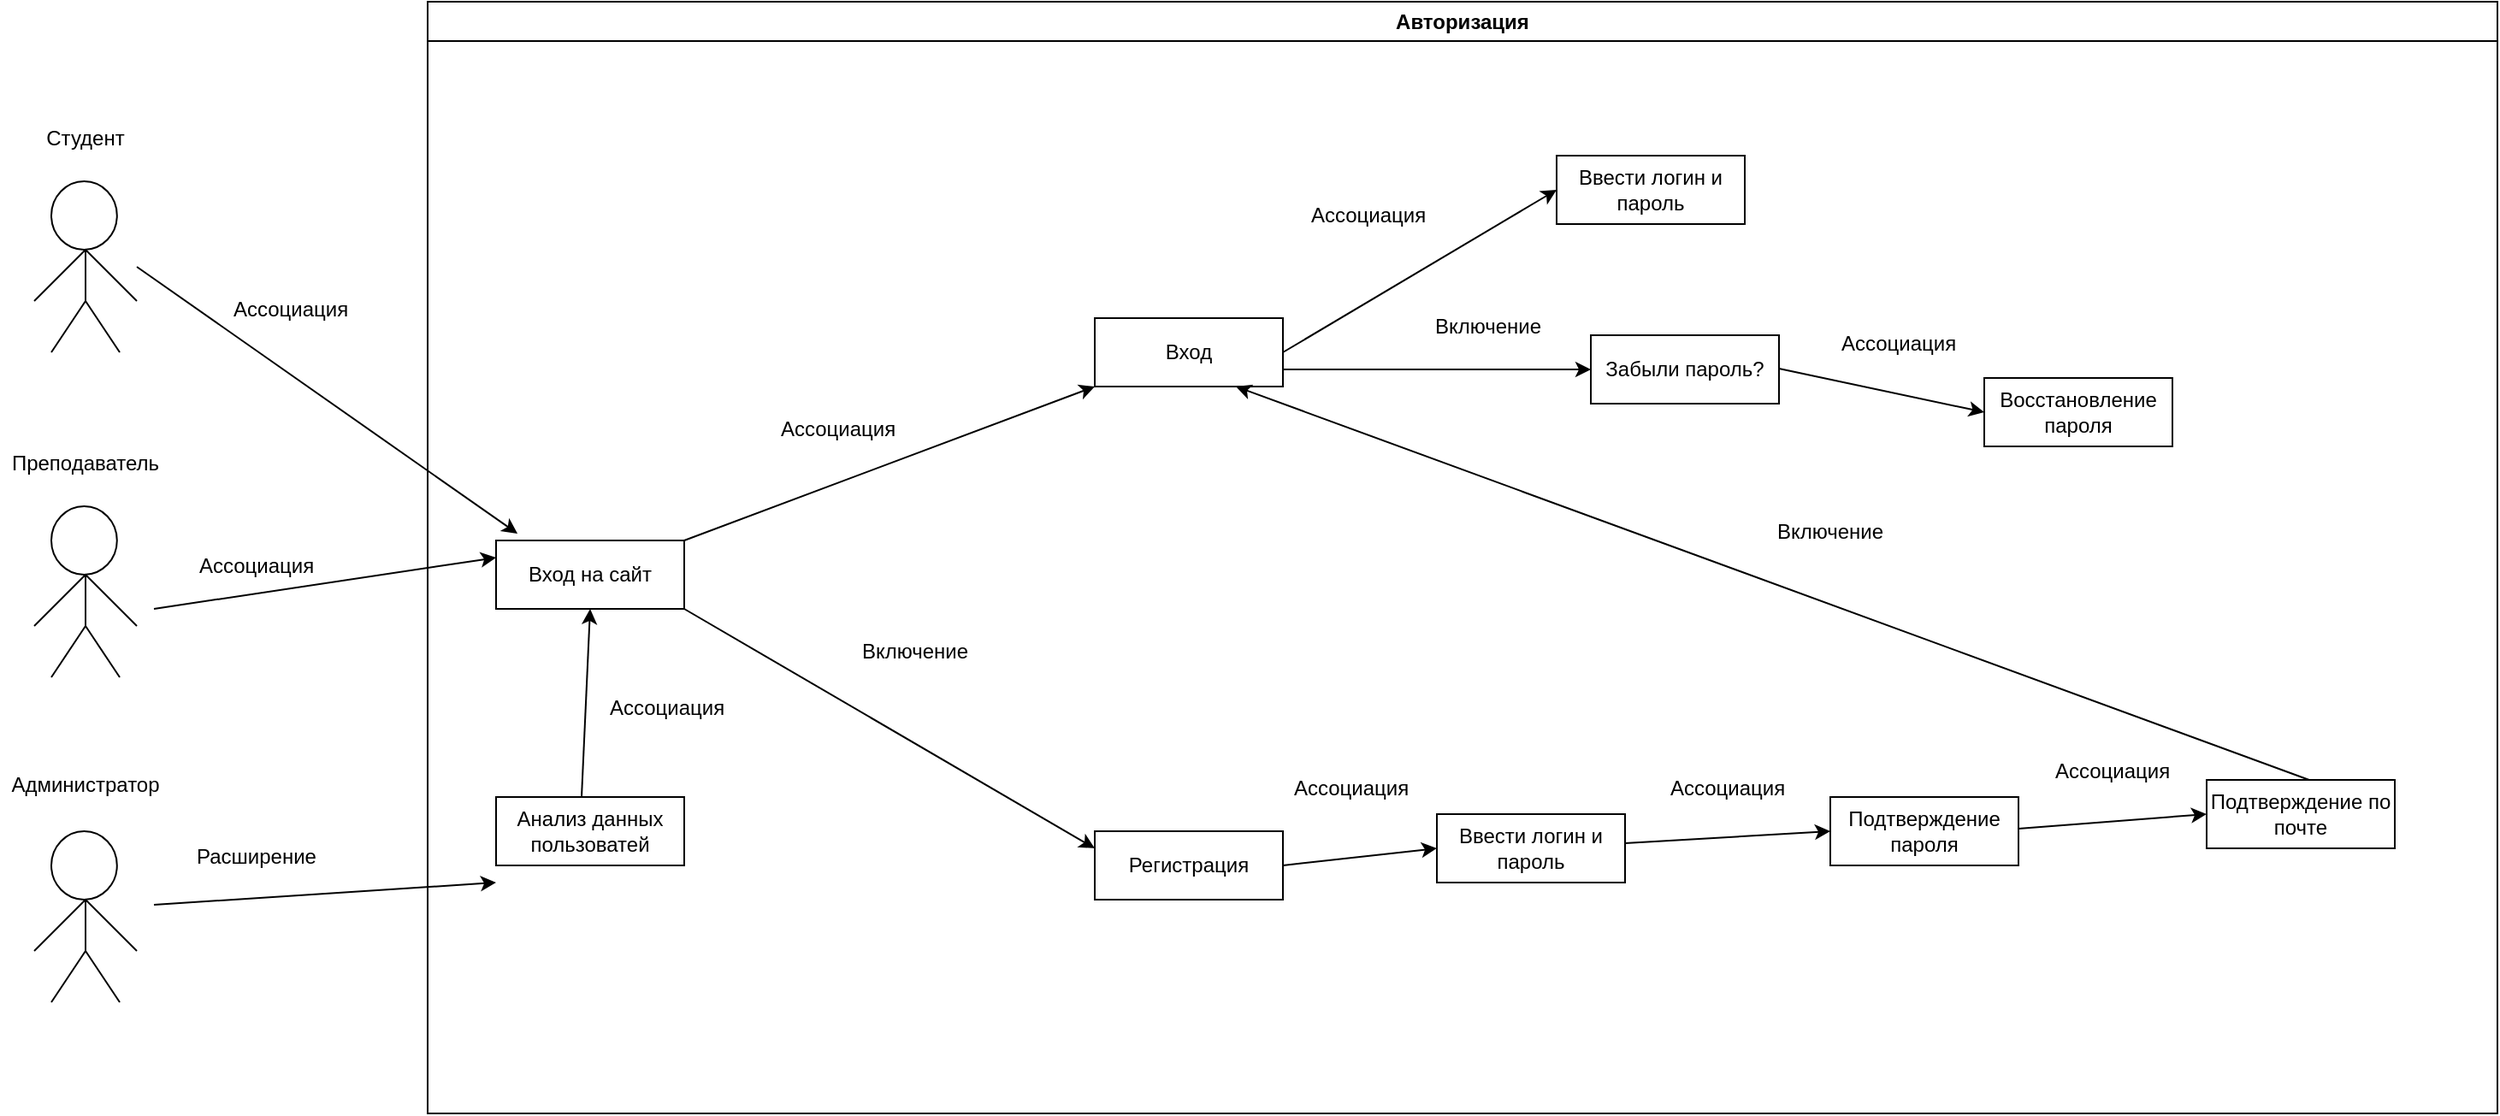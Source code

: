 <mxfile version="23.1.8" type="github">
  <diagram name="Page-1" id="e7e014a7-5840-1c2e-5031-d8a46d1fe8dd">
    <mxGraphModel dx="1386" dy="791" grid="1" gridSize="10" guides="1" tooltips="1" connect="1" arrows="1" fold="1" page="1" pageScale="1" pageWidth="1169" pageHeight="826" background="none" math="0" shadow="0">
      <root>
        <mxCell id="0" />
        <mxCell id="1" parent="0" />
        <mxCell id="UfC7LisgrTAivx7unYqm-83" value="Авторизация" style="swimlane;whiteSpace=wrap;html=1;" parent="1" vertex="1">
          <mxGeometry x="460" y="30" width="1210" height="650" as="geometry" />
        </mxCell>
        <mxCell id="UfC7LisgrTAivx7unYqm-62" value="" style="group" parent="UfC7LisgrTAivx7unYqm-83" vertex="1" connectable="0">
          <mxGeometry x="-230" y="105" width="60" height="100" as="geometry" />
        </mxCell>
        <mxCell id="UfC7LisgrTAivx7unYqm-42" value="" style="endArrow=none;html=1;rounded=0;" parent="UfC7LisgrTAivx7unYqm-62" edge="1">
          <mxGeometry width="50" height="50" relative="1" as="geometry">
            <mxPoint x="10" y="100" as="sourcePoint" />
            <mxPoint x="30" y="70" as="targetPoint" />
          </mxGeometry>
        </mxCell>
        <mxCell id="UfC7LisgrTAivx7unYqm-43" value="" style="endArrow=none;html=1;rounded=0;" parent="UfC7LisgrTAivx7unYqm-62" edge="1">
          <mxGeometry width="50" height="50" relative="1" as="geometry">
            <mxPoint x="30" y="70" as="sourcePoint" />
            <mxPoint x="50" y="100" as="targetPoint" />
          </mxGeometry>
        </mxCell>
        <mxCell id="UfC7LisgrTAivx7unYqm-45" value="" style="endArrow=none;html=1;rounded=0;" parent="UfC7LisgrTAivx7unYqm-62" edge="1">
          <mxGeometry width="50" height="50" relative="1" as="geometry">
            <mxPoint x="30" y="70" as="sourcePoint" />
            <mxPoint x="30" y="40" as="targetPoint" />
          </mxGeometry>
        </mxCell>
        <mxCell id="UfC7LisgrTAivx7unYqm-46" value="" style="ellipse;whiteSpace=wrap;html=1;" parent="UfC7LisgrTAivx7unYqm-62" vertex="1">
          <mxGeometry x="10" width="38.4" height="40" as="geometry" />
        </mxCell>
        <mxCell id="UfC7LisgrTAivx7unYqm-47" value="" style="endArrow=none;html=1;rounded=0;" parent="UfC7LisgrTAivx7unYqm-62" edge="1">
          <mxGeometry width="50" height="50" relative="1" as="geometry">
            <mxPoint y="70" as="sourcePoint" />
            <mxPoint x="30" y="40" as="targetPoint" />
          </mxGeometry>
        </mxCell>
        <mxCell id="UfC7LisgrTAivx7unYqm-49" value="" style="endArrow=none;html=1;rounded=0;" parent="UfC7LisgrTAivx7unYqm-62" edge="1">
          <mxGeometry width="50" height="50" relative="1" as="geometry">
            <mxPoint x="30" y="40" as="sourcePoint" />
            <mxPoint x="60" y="70" as="targetPoint" />
          </mxGeometry>
        </mxCell>
        <mxCell id="UfC7LisgrTAivx7unYqm-63" value="" style="group" parent="UfC7LisgrTAivx7unYqm-83" vertex="1" connectable="0">
          <mxGeometry x="-230" y="485" width="60" height="100" as="geometry" />
        </mxCell>
        <mxCell id="UfC7LisgrTAivx7unYqm-64" value="" style="endArrow=none;html=1;rounded=0;" parent="UfC7LisgrTAivx7unYqm-63" edge="1">
          <mxGeometry width="50" height="50" relative="1" as="geometry">
            <mxPoint x="10" y="100" as="sourcePoint" />
            <mxPoint x="30" y="70" as="targetPoint" />
          </mxGeometry>
        </mxCell>
        <mxCell id="UfC7LisgrTAivx7unYqm-65" value="" style="endArrow=none;html=1;rounded=0;" parent="UfC7LisgrTAivx7unYqm-63" edge="1">
          <mxGeometry width="50" height="50" relative="1" as="geometry">
            <mxPoint x="30" y="70" as="sourcePoint" />
            <mxPoint x="50" y="100" as="targetPoint" />
          </mxGeometry>
        </mxCell>
        <mxCell id="UfC7LisgrTAivx7unYqm-66" value="" style="endArrow=none;html=1;rounded=0;" parent="UfC7LisgrTAivx7unYqm-63" edge="1">
          <mxGeometry width="50" height="50" relative="1" as="geometry">
            <mxPoint x="30" y="70" as="sourcePoint" />
            <mxPoint x="30" y="40" as="targetPoint" />
          </mxGeometry>
        </mxCell>
        <mxCell id="UfC7LisgrTAivx7unYqm-67" value="" style="ellipse;whiteSpace=wrap;html=1;" parent="UfC7LisgrTAivx7unYqm-63" vertex="1">
          <mxGeometry x="10" width="38.4" height="40" as="geometry" />
        </mxCell>
        <mxCell id="UfC7LisgrTAivx7unYqm-68" value="" style="endArrow=none;html=1;rounded=0;" parent="UfC7LisgrTAivx7unYqm-63" edge="1">
          <mxGeometry width="50" height="50" relative="1" as="geometry">
            <mxPoint y="70" as="sourcePoint" />
            <mxPoint x="30" y="40" as="targetPoint" />
          </mxGeometry>
        </mxCell>
        <mxCell id="UfC7LisgrTAivx7unYqm-69" value="" style="endArrow=none;html=1;rounded=0;" parent="UfC7LisgrTAivx7unYqm-63" edge="1">
          <mxGeometry width="50" height="50" relative="1" as="geometry">
            <mxPoint x="30" y="40" as="sourcePoint" />
            <mxPoint x="60" y="70" as="targetPoint" />
          </mxGeometry>
        </mxCell>
        <mxCell id="UfC7LisgrTAivx7unYqm-71" value="" style="group" parent="UfC7LisgrTAivx7unYqm-83" vertex="1" connectable="0">
          <mxGeometry x="-230" y="295" width="60" height="100" as="geometry" />
        </mxCell>
        <mxCell id="UfC7LisgrTAivx7unYqm-72" value="" style="endArrow=none;html=1;rounded=0;" parent="UfC7LisgrTAivx7unYqm-71" edge="1">
          <mxGeometry width="50" height="50" relative="1" as="geometry">
            <mxPoint x="10" y="100" as="sourcePoint" />
            <mxPoint x="30" y="70" as="targetPoint" />
          </mxGeometry>
        </mxCell>
        <mxCell id="UfC7LisgrTAivx7unYqm-73" value="" style="endArrow=none;html=1;rounded=0;" parent="UfC7LisgrTAivx7unYqm-71" edge="1">
          <mxGeometry width="50" height="50" relative="1" as="geometry">
            <mxPoint x="30" y="70" as="sourcePoint" />
            <mxPoint x="50" y="100" as="targetPoint" />
          </mxGeometry>
        </mxCell>
        <mxCell id="UfC7LisgrTAivx7unYqm-74" value="" style="endArrow=none;html=1;rounded=0;" parent="UfC7LisgrTAivx7unYqm-71" edge="1">
          <mxGeometry width="50" height="50" relative="1" as="geometry">
            <mxPoint x="30" y="70" as="sourcePoint" />
            <mxPoint x="30" y="40" as="targetPoint" />
          </mxGeometry>
        </mxCell>
        <mxCell id="UfC7LisgrTAivx7unYqm-75" value="" style="ellipse;whiteSpace=wrap;html=1;" parent="UfC7LisgrTAivx7unYqm-71" vertex="1">
          <mxGeometry x="10" width="38.4" height="40" as="geometry" />
        </mxCell>
        <mxCell id="UfC7LisgrTAivx7unYqm-76" value="" style="endArrow=none;html=1;rounded=0;" parent="UfC7LisgrTAivx7unYqm-71" edge="1">
          <mxGeometry width="50" height="50" relative="1" as="geometry">
            <mxPoint y="70" as="sourcePoint" />
            <mxPoint x="30" y="40" as="targetPoint" />
          </mxGeometry>
        </mxCell>
        <mxCell id="UfC7LisgrTAivx7unYqm-77" value="" style="endArrow=none;html=1;rounded=0;" parent="UfC7LisgrTAivx7unYqm-71" edge="1">
          <mxGeometry width="50" height="50" relative="1" as="geometry">
            <mxPoint x="30" y="40" as="sourcePoint" />
            <mxPoint x="60" y="70" as="targetPoint" />
          </mxGeometry>
        </mxCell>
        <mxCell id="UfC7LisgrTAivx7unYqm-89" value="Вход на сайт" style="rounded=0;whiteSpace=wrap;html=1;" parent="UfC7LisgrTAivx7unYqm-83" vertex="1">
          <mxGeometry x="40" y="315" width="110" height="40" as="geometry" />
        </mxCell>
        <mxCell id="UfC7LisgrTAivx7unYqm-91" value="Регистрация" style="rounded=0;whiteSpace=wrap;html=1;" parent="UfC7LisgrTAivx7unYqm-83" vertex="1">
          <mxGeometry x="390" y="485" width="110" height="40" as="geometry" />
        </mxCell>
        <mxCell id="UfC7LisgrTAivx7unYqm-92" value="Вход" style="rounded=0;whiteSpace=wrap;html=1;" parent="UfC7LisgrTAivx7unYqm-83" vertex="1">
          <mxGeometry x="390" y="185" width="110" height="40" as="geometry" />
        </mxCell>
        <mxCell id="UfC7LisgrTAivx7unYqm-96" value="" style="endArrow=classic;html=1;rounded=0;exitX=1;exitY=0.5;exitDx=0;exitDy=0;entryX=0;entryY=0.5;entryDx=0;entryDy=0;" parent="UfC7LisgrTAivx7unYqm-83" source="UfC7LisgrTAivx7unYqm-92" edge="1" target="e7XCF_f8JErn4FKRmjic-29">
          <mxGeometry width="50" height="50" relative="1" as="geometry">
            <mxPoint x="560" y="265" as="sourcePoint" />
            <mxPoint x="560" y="255" as="targetPoint" />
          </mxGeometry>
        </mxCell>
        <mxCell id="UfC7LisgrTAivx7unYqm-99" value="Ввести логин и пароль" style="rounded=0;whiteSpace=wrap;html=1;" parent="UfC7LisgrTAivx7unYqm-83" vertex="1">
          <mxGeometry x="590" y="475" width="110" height="40" as="geometry" />
        </mxCell>
        <mxCell id="UfC7LisgrTAivx7unYqm-101" value="" style="endArrow=classic;html=1;rounded=0;entryX=0;entryY=0.5;entryDx=0;entryDy=0;exitX=1;exitY=0.5;exitDx=0;exitDy=0;" parent="UfC7LisgrTAivx7unYqm-83" target="UfC7LisgrTAivx7unYqm-99" edge="1" source="UfC7LisgrTAivx7unYqm-91">
          <mxGeometry width="50" height="50" relative="1" as="geometry">
            <mxPoint x="500" y="484.5" as="sourcePoint" />
            <mxPoint x="620" y="484.5" as="targetPoint" />
          </mxGeometry>
        </mxCell>
        <mxCell id="UfC7LisgrTAivx7unYqm-103" value="Подтверждение пароля" style="rounded=0;whiteSpace=wrap;html=1;" parent="UfC7LisgrTAivx7unYqm-83" vertex="1">
          <mxGeometry x="820" y="465" width="110" height="40" as="geometry" />
        </mxCell>
        <mxCell id="UfC7LisgrTAivx7unYqm-105" value="" style="endArrow=classic;html=1;rounded=0;entryX=0;entryY=0.5;entryDx=0;entryDy=0;" parent="UfC7LisgrTAivx7unYqm-83" target="UfC7LisgrTAivx7unYqm-103" edge="1">
          <mxGeometry width="50" height="50" relative="1" as="geometry">
            <mxPoint x="700" y="492.05" as="sourcePoint" />
            <mxPoint x="810" y="495" as="targetPoint" />
          </mxGeometry>
        </mxCell>
        <mxCell id="UfC7LisgrTAivx7unYqm-108" value="" style="endArrow=classic;html=1;rounded=0;entryX=0;entryY=1;entryDx=0;entryDy=0;" parent="UfC7LisgrTAivx7unYqm-83" target="UfC7LisgrTAivx7unYqm-92" edge="1">
          <mxGeometry width="50" height="50" relative="1" as="geometry">
            <mxPoint x="150" y="315" as="sourcePoint" />
            <mxPoint x="200" y="265" as="targetPoint" />
          </mxGeometry>
        </mxCell>
        <mxCell id="UfC7LisgrTAivx7unYqm-109" value="" style="endArrow=classic;html=1;rounded=0;entryX=0;entryY=0.25;entryDx=0;entryDy=0;" parent="UfC7LisgrTAivx7unYqm-83" target="UfC7LisgrTAivx7unYqm-91" edge="1">
          <mxGeometry width="50" height="50" relative="1" as="geometry">
            <mxPoint x="150" y="355" as="sourcePoint" />
            <mxPoint x="200" y="305" as="targetPoint" />
          </mxGeometry>
        </mxCell>
        <mxCell id="UfC7LisgrTAivx7unYqm-117" value="Ассоциация" style="text;html=1;align=center;verticalAlign=middle;whiteSpace=wrap;rounded=0;" parent="UfC7LisgrTAivx7unYqm-83" vertex="1">
          <mxGeometry x="210" y="235" width="60" height="30" as="geometry" />
        </mxCell>
        <mxCell id="UfC7LisgrTAivx7unYqm-119" value="Включение" style="text;html=1;align=center;verticalAlign=middle;whiteSpace=wrap;rounded=0;" parent="UfC7LisgrTAivx7unYqm-83" vertex="1">
          <mxGeometry x="255" y="365" width="60" height="30" as="geometry" />
        </mxCell>
        <mxCell id="UfC7LisgrTAivx7unYqm-120" value="Ассоциация" style="text;html=1;align=center;verticalAlign=middle;whiteSpace=wrap;rounded=0;" parent="UfC7LisgrTAivx7unYqm-83" vertex="1">
          <mxGeometry x="510" y="445" width="60" height="30" as="geometry" />
        </mxCell>
        <mxCell id="UfC7LisgrTAivx7unYqm-122" value="Ассоциация" style="text;html=1;align=center;verticalAlign=middle;whiteSpace=wrap;rounded=0;" parent="UfC7LisgrTAivx7unYqm-83" vertex="1">
          <mxGeometry x="730" y="445" width="60" height="30" as="geometry" />
        </mxCell>
        <mxCell id="UfC7LisgrTAivx7unYqm-126" value="Анализ данных пользоватей" style="rounded=0;whiteSpace=wrap;html=1;" parent="UfC7LisgrTAivx7unYqm-83" vertex="1">
          <mxGeometry x="40" y="465" width="110" height="40" as="geometry" />
        </mxCell>
        <mxCell id="UfC7LisgrTAivx7unYqm-127" value="" style="endArrow=classic;html=1;rounded=0;entryX=0.5;entryY=1;entryDx=0;entryDy=0;" parent="UfC7LisgrTAivx7unYqm-83" target="UfC7LisgrTAivx7unYqm-89" edge="1">
          <mxGeometry width="50" height="50" relative="1" as="geometry">
            <mxPoint x="90" y="465" as="sourcePoint" />
            <mxPoint x="140" y="415" as="targetPoint" />
          </mxGeometry>
        </mxCell>
        <mxCell id="UfC7LisgrTAivx7unYqm-153" value="Ассоциация" style="text;html=1;align=center;verticalAlign=middle;whiteSpace=wrap;rounded=0;" parent="UfC7LisgrTAivx7unYqm-83" vertex="1">
          <mxGeometry x="110" y="398" width="60" height="30" as="geometry" />
        </mxCell>
        <mxCell id="UfC7LisgrTAivx7unYqm-155" value="Восстановление пароля" style="rounded=0;whiteSpace=wrap;html=1;" parent="UfC7LisgrTAivx7unYqm-83" vertex="1">
          <mxGeometry x="910" y="220" width="110" height="40" as="geometry" />
        </mxCell>
        <mxCell id="e7XCF_f8JErn4FKRmjic-1" value="" style="endArrow=classic;html=1;rounded=0;" edge="1" parent="UfC7LisgrTAivx7unYqm-83">
          <mxGeometry width="50" height="50" relative="1" as="geometry">
            <mxPoint x="930" y="483.53" as="sourcePoint" />
            <mxPoint x="1040" y="475" as="targetPoint" />
          </mxGeometry>
        </mxCell>
        <mxCell id="e7XCF_f8JErn4FKRmjic-26" value="Подтверждение по почте" style="rounded=0;whiteSpace=wrap;html=1;" vertex="1" parent="UfC7LisgrTAivx7unYqm-83">
          <mxGeometry x="1040" y="455" width="110" height="40" as="geometry" />
        </mxCell>
        <mxCell id="e7XCF_f8JErn4FKRmjic-27" value="Ассоциация" style="text;html=1;align=center;verticalAlign=middle;whiteSpace=wrap;rounded=0;" vertex="1" parent="UfC7LisgrTAivx7unYqm-83">
          <mxGeometry x="955" y="435" width="60" height="30" as="geometry" />
        </mxCell>
        <mxCell id="UfC7LisgrTAivx7unYqm-98" value="Забыли пароль?" style="rounded=0;whiteSpace=wrap;html=1;" parent="UfC7LisgrTAivx7unYqm-83" vertex="1">
          <mxGeometry x="680" y="195" width="110" height="40" as="geometry" />
        </mxCell>
        <mxCell id="e7XCF_f8JErn4FKRmjic-29" value="Ввести логин и пароль" style="rounded=0;whiteSpace=wrap;html=1;" vertex="1" parent="UfC7LisgrTAivx7unYqm-83">
          <mxGeometry x="660" y="90" width="110" height="40" as="geometry" />
        </mxCell>
        <mxCell id="e7XCF_f8JErn4FKRmjic-30" value="Ассоциация" style="text;html=1;align=center;verticalAlign=middle;whiteSpace=wrap;rounded=0;" vertex="1" parent="UfC7LisgrTAivx7unYqm-83">
          <mxGeometry x="520" y="110" width="60" height="30" as="geometry" />
        </mxCell>
        <mxCell id="e7XCF_f8JErn4FKRmjic-34" value="" style="endArrow=classic;html=1;rounded=0;entryX=0.75;entryY=1;entryDx=0;entryDy=0;exitX=0.545;exitY=0;exitDx=0;exitDy=0;exitPerimeter=0;" edge="1" parent="UfC7LisgrTAivx7unYqm-83" source="e7XCF_f8JErn4FKRmjic-26" target="UfC7LisgrTAivx7unYqm-92">
          <mxGeometry width="50" height="50" relative="1" as="geometry">
            <mxPoint x="1090" y="453" as="sourcePoint" />
            <mxPoint x="1140" y="403" as="targetPoint" />
          </mxGeometry>
        </mxCell>
        <mxCell id="e7XCF_f8JErn4FKRmjic-35" value="Включение" style="text;html=1;align=center;verticalAlign=middle;whiteSpace=wrap;rounded=0;" vertex="1" parent="UfC7LisgrTAivx7unYqm-83">
          <mxGeometry x="790" y="295" width="60" height="30" as="geometry" />
        </mxCell>
        <mxCell id="e7XCF_f8JErn4FKRmjic-36" value="" style="endArrow=classic;html=1;rounded=0;exitX=1;exitY=0.5;exitDx=0;exitDy=0;entryX=0;entryY=0.5;entryDx=0;entryDy=0;" edge="1" parent="UfC7LisgrTAivx7unYqm-83" target="UfC7LisgrTAivx7unYqm-98">
          <mxGeometry width="50" height="50" relative="1" as="geometry">
            <mxPoint x="500" y="215" as="sourcePoint" />
            <mxPoint x="640" y="215" as="targetPoint" />
          </mxGeometry>
        </mxCell>
        <mxCell id="e7XCF_f8JErn4FKRmjic-38" value="Включение" style="text;html=1;align=center;verticalAlign=middle;whiteSpace=wrap;rounded=0;" vertex="1" parent="UfC7LisgrTAivx7unYqm-83">
          <mxGeometry x="590" y="175" width="60" height="30" as="geometry" />
        </mxCell>
        <mxCell id="UfC7LisgrTAivx7unYqm-84" value="Администратор" style="text;html=1;align=center;verticalAlign=middle;whiteSpace=wrap;rounded=0;" parent="UfC7LisgrTAivx7unYqm-83" vertex="1">
          <mxGeometry x="-250" y="438" width="100" height="40" as="geometry" />
        </mxCell>
        <mxCell id="UfC7LisgrTAivx7unYqm-85" value="Студент" style="text;html=1;align=center;verticalAlign=middle;whiteSpace=wrap;rounded=0;" parent="UfC7LisgrTAivx7unYqm-83" vertex="1">
          <mxGeometry x="-230" y="65" width="60" height="30" as="geometry" />
        </mxCell>
        <mxCell id="UfC7LisgrTAivx7unYqm-86" value="Преподаватель" style="text;html=1;align=center;verticalAlign=middle;whiteSpace=wrap;rounded=0;" parent="UfC7LisgrTAivx7unYqm-83" vertex="1">
          <mxGeometry x="-250" y="245" width="100" height="50" as="geometry" />
        </mxCell>
        <mxCell id="UfC7LisgrTAivx7unYqm-93" value="" style="endArrow=classic;html=1;rounded=0;entryX=0;entryY=0.25;entryDx=0;entryDy=0;" parent="UfC7LisgrTAivx7unYqm-83" target="UfC7LisgrTAivx7unYqm-89" edge="1">
          <mxGeometry width="50" height="50" relative="1" as="geometry">
            <mxPoint x="-160" y="355" as="sourcePoint" />
            <mxPoint x="-110" y="305" as="targetPoint" />
          </mxGeometry>
        </mxCell>
        <mxCell id="UfC7LisgrTAivx7unYqm-94" value="" style="endArrow=classic;html=1;rounded=0;entryX=0.114;entryY=-0.1;entryDx=0;entryDy=0;entryPerimeter=0;" parent="UfC7LisgrTAivx7unYqm-83" target="UfC7LisgrTAivx7unYqm-89" edge="1">
          <mxGeometry width="50" height="50" relative="1" as="geometry">
            <mxPoint x="-170" y="155" as="sourcePoint" />
            <mxPoint x="-70" y="185" as="targetPoint" />
          </mxGeometry>
        </mxCell>
        <mxCell id="UfC7LisgrTAivx7unYqm-111" value="" style="endArrow=classic;html=1;rounded=0;entryX=0;entryY=0.25;entryDx=0;entryDy=0;" parent="UfC7LisgrTAivx7unYqm-83" edge="1">
          <mxGeometry width="50" height="50" relative="1" as="geometry">
            <mxPoint x="-160" y="528" as="sourcePoint" />
            <mxPoint x="40" y="515" as="targetPoint" />
          </mxGeometry>
        </mxCell>
        <mxCell id="UfC7LisgrTAivx7unYqm-114" value="Ассоциация" style="text;html=1;align=center;verticalAlign=middle;whiteSpace=wrap;rounded=0;" parent="UfC7LisgrTAivx7unYqm-83" vertex="1">
          <mxGeometry x="-110" y="165" width="60" height="30" as="geometry" />
        </mxCell>
        <mxCell id="UfC7LisgrTAivx7unYqm-115" value="Ассоциация" style="text;html=1;align=center;verticalAlign=middle;whiteSpace=wrap;rounded=0;" parent="UfC7LisgrTAivx7unYqm-83" vertex="1">
          <mxGeometry x="-130" y="315" width="60" height="30" as="geometry" />
        </mxCell>
        <mxCell id="UfC7LisgrTAivx7unYqm-116" value="Расширение" style="text;html=1;align=center;verticalAlign=middle;whiteSpace=wrap;rounded=0;" parent="UfC7LisgrTAivx7unYqm-83" vertex="1">
          <mxGeometry x="-130" y="485" width="60" height="30" as="geometry" />
        </mxCell>
        <mxCell id="e7XCF_f8JErn4FKRmjic-39" value="" style="endArrow=classic;html=1;rounded=0;exitX=1;exitY=0.5;exitDx=0;exitDy=0;" edge="1" parent="UfC7LisgrTAivx7unYqm-83">
          <mxGeometry width="50" height="50" relative="1" as="geometry">
            <mxPoint x="790" y="214.5" as="sourcePoint" />
            <mxPoint x="910" y="240" as="targetPoint" />
          </mxGeometry>
        </mxCell>
        <mxCell id="e7XCF_f8JErn4FKRmjic-40" value="Ассоциация" style="text;html=1;align=center;verticalAlign=middle;whiteSpace=wrap;rounded=0;" vertex="1" parent="UfC7LisgrTAivx7unYqm-83">
          <mxGeometry x="830" y="185" width="60" height="30" as="geometry" />
        </mxCell>
      </root>
    </mxGraphModel>
  </diagram>
</mxfile>
